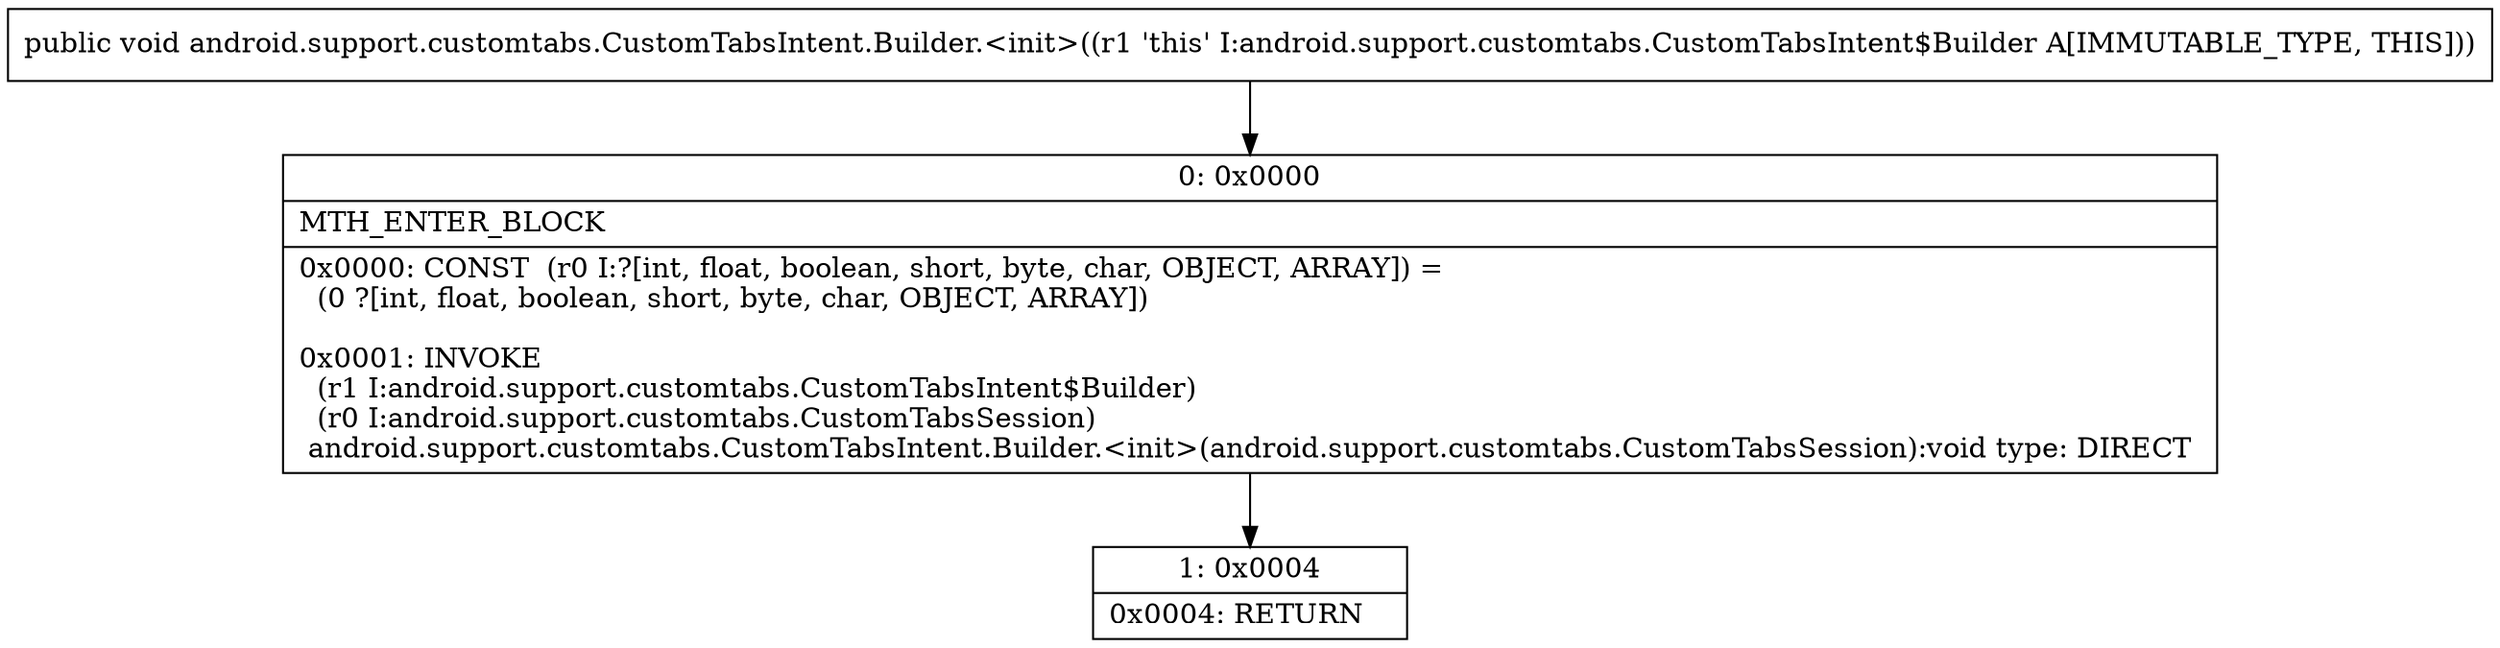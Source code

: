 digraph "CFG forandroid.support.customtabs.CustomTabsIntent.Builder.\<init\>()V" {
Node_0 [shape=record,label="{0\:\ 0x0000|MTH_ENTER_BLOCK\l|0x0000: CONST  (r0 I:?[int, float, boolean, short, byte, char, OBJECT, ARRAY]) = \l  (0 ?[int, float, boolean, short, byte, char, OBJECT, ARRAY])\l \l0x0001: INVOKE  \l  (r1 I:android.support.customtabs.CustomTabsIntent$Builder)\l  (r0 I:android.support.customtabs.CustomTabsSession)\l android.support.customtabs.CustomTabsIntent.Builder.\<init\>(android.support.customtabs.CustomTabsSession):void type: DIRECT \l}"];
Node_1 [shape=record,label="{1\:\ 0x0004|0x0004: RETURN   \l}"];
MethodNode[shape=record,label="{public void android.support.customtabs.CustomTabsIntent.Builder.\<init\>((r1 'this' I:android.support.customtabs.CustomTabsIntent$Builder A[IMMUTABLE_TYPE, THIS])) }"];
MethodNode -> Node_0;
Node_0 -> Node_1;
}

